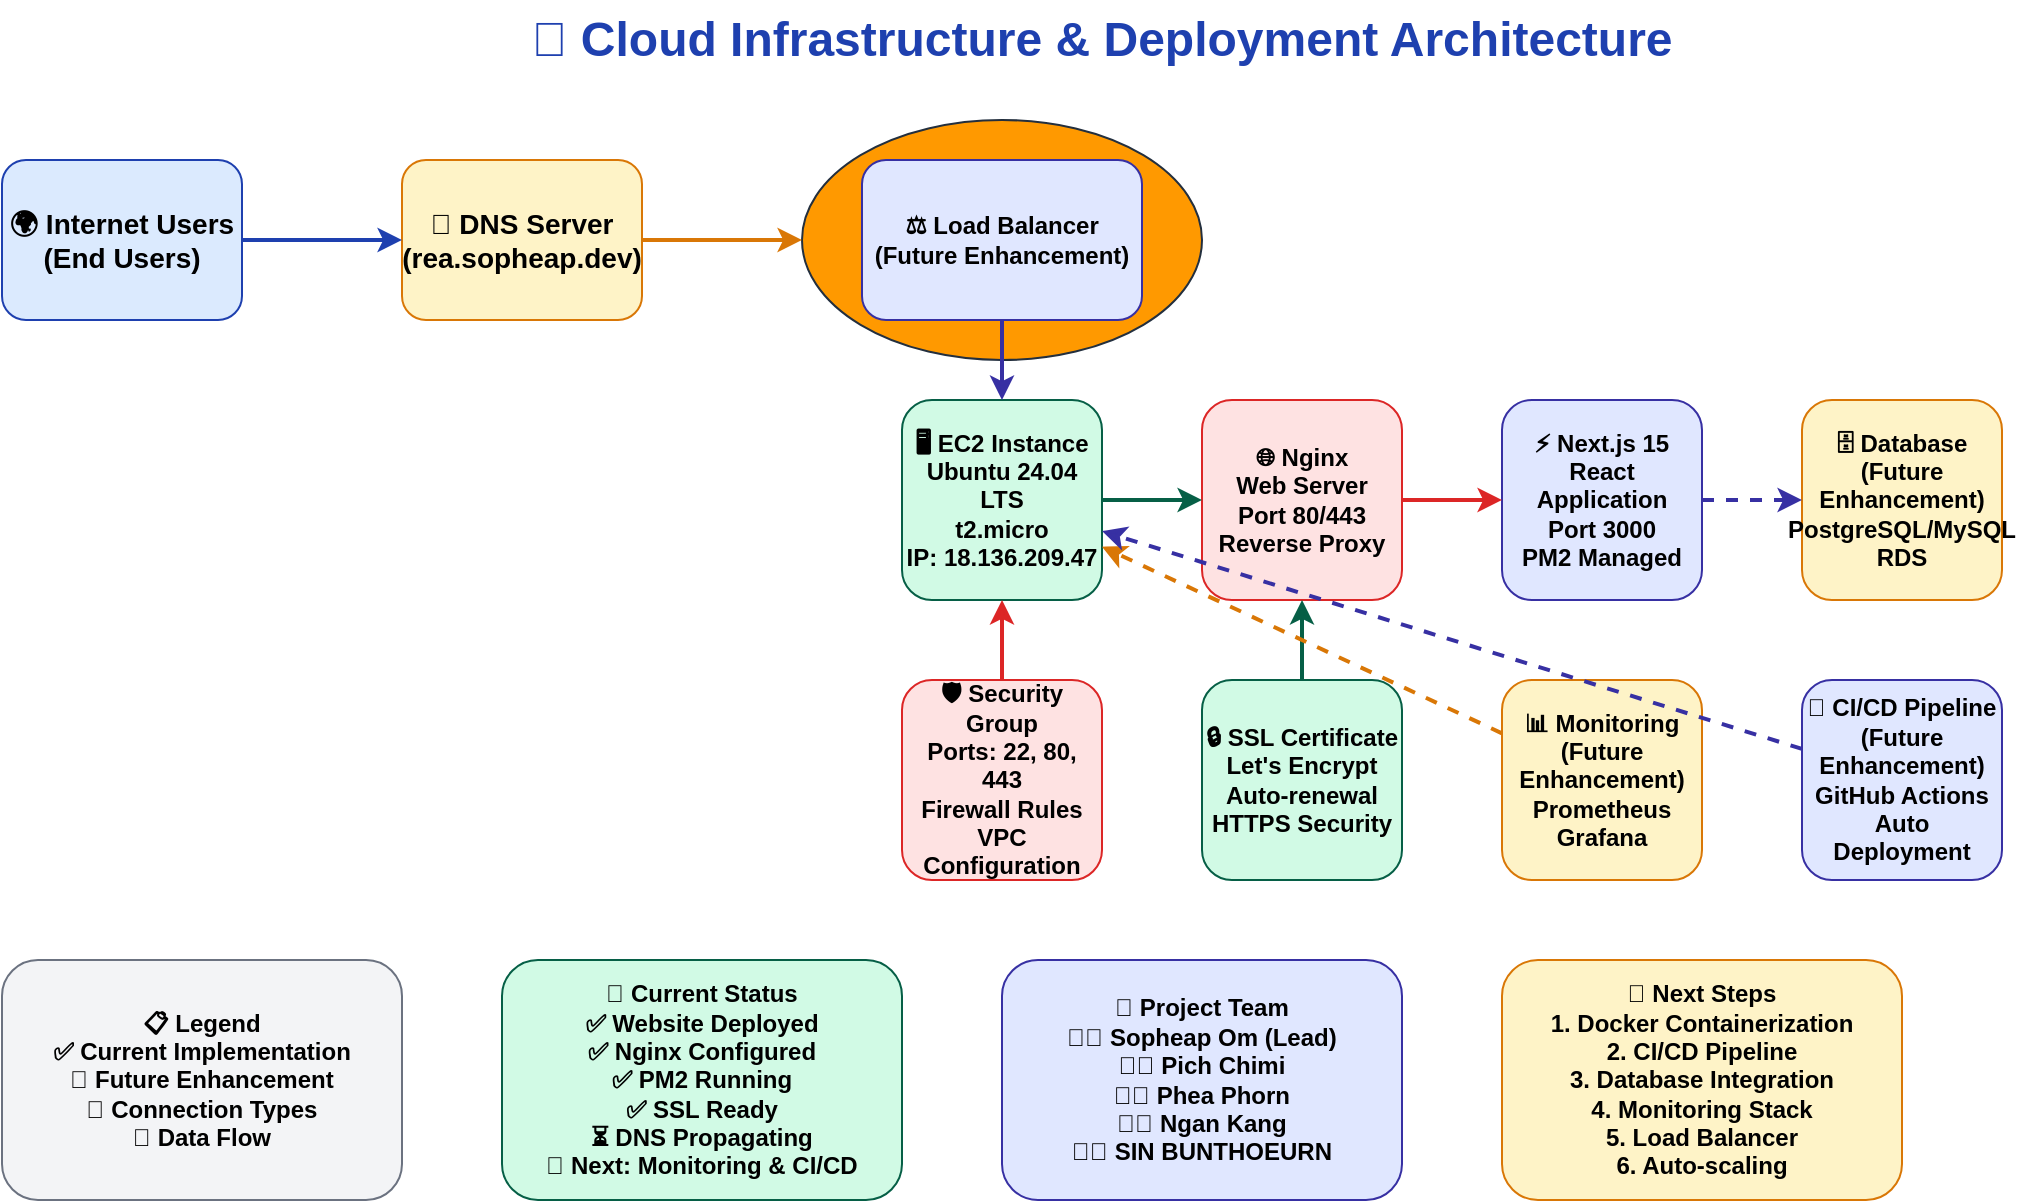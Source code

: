 <?xml version="1.0" encoding="UTF-8"?>
<mxfile version="22.1.16" type="device">
  <diagram name="Infrastructure Architecture" id="infrastructure-diagram">
    <mxGraphModel dx="1422" dy="794" grid="1" gridSize="10" guides="1" tooltips="1" connect="1" arrows="1" fold="1" page="1" pageScale="1" pageWidth="1169" pageHeight="827" math="0" shadow="0">
      <root>
        <mxCell id="0" />
        <mxCell id="1" parent="0" />
        
        <!-- Title -->
        <mxCell id="title" value="🚀 Cloud Infrastructure &amp; Deployment Architecture" style="text;html=1;strokeColor=none;fillColor=none;align=center;verticalAlign=middle;whiteSpace=wrap;rounded=0;fontSize=24;fontStyle=1;fontColor=#1E40AF;" vertex="1" parent="1">
          <mxGeometry x="200" y="20" width="800" height="40" as="geometry" />
        </mxCell>
        
        <!-- Internet Users -->
        <mxCell id="users" value="🌍 Internet Users&lt;br&gt;(End Users)" style="rounded=1;whiteSpace=wrap;html=1;fillColor=#DBEAFE;strokeColor=#1E40AF;fontSize=14;fontStyle=1;" vertex="1" parent="1">
          <mxGeometry x="50" y="100" width="120" height="80" as="geometry" />
        </mxCell>
        
        <!-- DNS -->
        <mxCell id="dns" value="📡 DNS Server&lt;br&gt;(rea.sopheap.dev)" style="rounded=1;whiteSpace=wrap;html=1;fillColor=#FEF3C7;strokeColor=#D97706;fontSize=14;fontStyle=1;" vertex="1" parent="1">
          <mxGeometry x="250" y="100" width="120" height="80" as="geometry" />
        </mxCell>
        
        <!-- AWS Cloud -->
        <mxCell id="aws-cloud" value="☁️ AWS Cloud" style="ellipse;whiteSpace=wrap;html=1;fillColor=#FF9900;strokeColor=#232F3E;fontSize=16;fontStyle=1;fontColor=#FFFFFF;" vertex="1" parent="1">
          <mxGeometry x="450" y="80" width="200" height="120" as="geometry" />
        </mxCell>
        
        <!-- Load Balancer -->
        <mxCell id="lb" value="⚖️ Load Balancer&lt;br&gt;(Future Enhancement)" style="rounded=1;whiteSpace=wrap;html=1;fillColor=#E0E7FF;strokeColor=#3730A3;fontSize=12;fontStyle=1;" vertex="1" parent="1">
          <mxGeometry x="480" y="100" width="140" height="80" as="geometry" />
        </mxCell>
        
        <!-- EC2 Instance -->
        <mxCell id="ec2" value="🖥️ EC2 Instance&lt;br&gt;Ubuntu 24.04 LTS&lt;br&gt;t2.micro&lt;br&gt;IP: 18.136.209.47" style="rounded=1;whiteSpace=wrap;html=1;fillColor=#D1FAE5;strokeColor=#065F46;fontSize=12;fontStyle=1;" vertex="1" parent="1">
          <mxGeometry x="500" y="220" width="100" height="100" as="geometry" />
        </mxCell>
        
        <!-- Nginx -->
        <mxCell id="nginx" value="🌐 Nginx&lt;br&gt;Web Server&lt;br&gt;Port 80/443&lt;br&gt;Reverse Proxy" style="rounded=1;whiteSpace=wrap;html=1;fillColor=#FEE2E2;strokeColor=#DC2626;fontSize=12;fontStyle=1;" vertex="1" parent="1">
          <mxGeometry x="650" y="220" width="100" height="100" as="geometry" />
        </mxCell>
        
        <!-- Next.js App -->
        <mxCell id="nextjs" value="⚡ Next.js 15&lt;br&gt;React Application&lt;br&gt;Port 3000&lt;br&gt;PM2 Managed" style="rounded=1;whiteSpace=wrap;html=1;fillColor=#E0E7FF;strokeColor=#3730A3;fontSize=12;fontStyle=1;" vertex="1" parent="1">
          <mxGeometry x="800" y="220" width="100" height="100" as="geometry" />
        </mxCell>
        
        <!-- Database (Future) -->
        <mxCell id="db" value="🗄️ Database&lt;br&gt;(Future Enhancement)&lt;br&gt;PostgreSQL/MySQL&lt;br&gt;RDS" style="rounded=1;whiteSpace=wrap;html=1;fillColor=#FEF3C7;strokeColor=#D97706;fontSize=12;fontStyle=1;" vertex="1" parent="1">
          <mxGeometry x="950" y="220" width="100" height="100" as="geometry" />
        </mxCell>
        
        <!-- Security Group -->
        <mxCell id="security" value="🛡️ Security Group&lt;br&gt;Ports: 22, 80, 443&lt;br&gt;Firewall Rules&lt;br&gt;VPC Configuration" style="rounded=1;whiteSpace=wrap;html=1;fillColor=#FEE2E2;strokeColor=#DC2626;fontSize=12;fontStyle=1;" vertex="1" parent="1">
          <mxGeometry x="500" y="360" width="100" height="100" as="geometry" />
        </mxCell>
        
        <!-- SSL Certificate -->
        <mxCell id="ssl" value="🔒 SSL Certificate&lt;br&gt;Let's Encrypt&lt;br&gt;Auto-renewal&lt;br&gt;HTTPS Security" style="rounded=1;whiteSpace=wrap;html=1;fillColor=#D1FAE5;strokeColor=#065F46;fontSize=12;fontStyle=1;" vertex="1" parent="1">
          <mxGeometry x="650" y="360" width="100" height="100" as="geometry" />
        </mxCell>
        
        <!-- Monitoring -->
        <mxCell id="monitoring" value="📊 Monitoring&lt;br&gt;(Future Enhancement)&lt;br&gt;Prometheus&lt;br&gt;Grafana" style="rounded=1;whiteSpace=wrap;html=1;fillColor=#FEF3C7;strokeColor=#D97706;fontSize=12;fontStyle=1;" vertex="1" parent="1">
          <mxGeometry x="800" y="360" width="100" height="100" as="geometry" />
        </mxCell>
        
        <!-- CI/CD Pipeline -->
        <mxCell id="cicd" value="🔄 CI/CD Pipeline&lt;br&gt;(Future Enhancement)&lt;br&gt;GitHub Actions&lt;br&gt;Auto Deployment" style="rounded=1;whiteSpace=wrap;html=1;fillColor=#E0E7FF;strokeColor=#3730A3;fontSize=12;fontStyle=1;" vertex="1" parent="1">
          <mxGeometry x="950" y="360" width="100" height="100" as="geometry" />
        </mxCell>
        
        <!-- Connections -->
        <!-- Users to DNS -->
        <mxCell id="conn1" value="" style="endArrow=classic;html=1;rounded=0;strokeWidth=2;strokeColor=#1E40AF;" edge="1" parent="1" source="users" target="dns">
          <mxGeometry width="50" height="50" relative="1" as="geometry">
            <mxPoint x="400" y="400" as="sourcePoint" />
            <mxPoint x="450" y="350" as="targetPoint" />
          </mxGeometry>
        </mxCell>
        
        <!-- DNS to AWS -->
        <mxCell id="conn2" value="" style="endArrow=classic;html=1;rounded=0;strokeWidth=2;strokeColor=#D97706;" edge="1" parent="1" source="dns" target="aws-cloud">
          <mxGeometry width="50" height="50" relative="1" as="geometry">
            <mxPoint x="400" y="400" as="sourcePoint" />
            <mxPoint x="450" y="350" as="targetPoint" />
          </mxGeometry>
        </mxCell>
        
        <!-- Load Balancer to EC2 -->
        <mxCell id="conn3" value="" style="endArrow=classic;html=1;rounded=0;strokeWidth=2;strokeColor=#3730A3;" edge="1" parent="1" source="lb" target="ec2">
          <mxGeometry width="50" height="50" relative="1" as="geometry">
            <mxPoint x="400" y="400" as="sourcePoint" />
            <mxPoint x="450" y="350" as="targetPoint" />
          </mxGeometry>
        </mxCell>
        
        <!-- EC2 to Nginx -->
        <mxCell id="conn4" value="" style="endArrow=classic;html=1;rounded=0;strokeWidth=2;strokeColor=#065F46;" edge="1" parent="1" source="ec2" target="nginx">
          <mxGeometry width="50" height="50" relative="1" as="geometry">
            <mxPoint x="400" y="400" as="sourcePoint" />
            <mxPoint x="450" y="350" as="targetPoint" />
          </mxGeometry>
        </mxCell>
        
        <!-- Nginx to Next.js -->
        <mxCell id="conn5" value="" style="endArrow=classic;html=1;rounded=0;strokeWidth=2;strokeColor=#DC2626;" edge="1" parent="1" source="nginx" target="nextjs">
          <mxGeometry width="50" height="50" relative="1" as="geometry">
            <mxPoint x="400" y="400" as="sourcePoint" />
            <mxPoint x="450" y="350" as="targetPoint" />
          </mxGeometry>
        </mxCell>
        
        <!-- Next.js to Database -->
        <mxCell id="conn6" value="" style="endArrow=classic;html=1;rounded=0;strokeWidth=2;strokeColor=#3730A3;dashed=1;" edge="1" parent="1" source="nextjs" target="db">
          <mxGeometry width="50" height="50" relative="1" as="geometry">
            <mxPoint x="400" y="400" as="sourcePoint" />
            <mxPoint x="450" y="350" as="targetPoint" />
          </mxGeometry>
        </mxCell>
        
        <!-- Security Group to EC2 -->
        <mxCell id="conn7" value="" style="endArrow=classic;html=1;rounded=0;strokeWidth=2;strokeColor=#DC2626;" edge="1" parent="1" source="security" target="ec2">
          <mxGeometry width="50" height="50" relative="1" as="geometry">
            <mxPoint x="400" y="400" as="sourcePoint" />
            <mxPoint x="450" y="350" as="targetPoint" />
          </mxGeometry>
        </mxCell>
        
        <!-- SSL to Nginx -->
        <mxCell id="conn8" value="" style="endArrow=classic;html=1;rounded=0;strokeWidth=2;strokeColor=#065F46;" edge="1" parent="1" source="ssl" target="nginx">
          <mxGeometry width="50" height="50" relative="1" as="geometry">
            <mxPoint x="400" y="400" as="sourcePoint" />
            <mxPoint x="450" y="350" as="targetPoint" />
          </mxGeometry>
        </mxCell>
        
        <!-- Monitoring to EC2 -->
        <mxCell id="conn9" value="" style="endArrow=classic;html=1;rounded=0;strokeWidth=2;strokeColor=#D97706;dashed=1;" edge="1" parent="1" source="monitoring" target="ec2">
          <mxGeometry width="50" height="50" relative="1" as="geometry">
            <mxPoint x="400" y="400" as="sourcePoint" />
            <mxPoint x="450" y="350" as="targetPoint" />
          </mxGeometry>
        </mxCell>
        
        <!-- CI/CD to EC2 -->
        <mxCell id="conn10" value="" style="endArrow=classic;html=1;rounded=0;strokeWidth=2;strokeColor=#3730A3;dashed=1;" edge="1" parent="1" source="cicd" target="ec2">
          <mxGeometry width="50" height="50" relative="1" as="geometry">
            <mxPoint x="400" y="400" as="sourcePoint" />
            <mxPoint x="450" y="350" as="targetPoint" />
          </mxGeometry>
        </mxCell>
        
        <!-- Legend -->
        <mxCell id="legend" value="📋 Legend&lt;br&gt;✅ Current Implementation&lt;br&gt;🚀 Future Enhancement&lt;br&gt;🔗 Connection Types&lt;br&gt;🔄 Data Flow" style="rounded=1;whiteSpace=wrap;html=1;fillColor=#F3F4F6;strokeColor=#6B7280;fontSize=12;fontStyle=1;" vertex="1" parent="1">
          <mxGeometry x="50" y="500" width="200" height="120" as="geometry" />
        </mxCell>
        
        <!-- Current Status -->
        <mxCell id="status" value="🎯 Current Status&lt;br&gt;✅ Website Deployed&lt;br&gt;✅ Nginx Configured&lt;br&gt;✅ PM2 Running&lt;br&gt;✅ SSL Ready&lt;br&gt;⏳ DNS Propagating&lt;br&gt;🚀 Next: Monitoring &amp; CI/CD" style="rounded=1;whiteSpace=wrap;html=1;fillColor=#D1FAE5;strokeColor=#065F46;fontSize=12;fontStyle=1;" vertex="1" parent="1">
          <mxGeometry x="300" y="500" width="200" height="120" as="geometry" />
        </mxCell>
        
        <!-- Team Info -->
        <mxCell id="team" value="👥 Project Team&lt;br&gt;👨‍💻 Sopheap Om (Lead)&lt;br&gt;👨‍💻 Pich Chimi&lt;br&gt;👨‍💻 Phea Phorn&lt;br&gt;👨‍💻 Ngan Kang&lt;br&gt;👨‍🏫 SIN BUNTHOEURN" style="rounded=1;whiteSpace=wrap;html=1;fillColor=#E0E7FF;strokeColor=#3730A3;fontSize=12;fontStyle=1;" vertex="1" parent="1">
          <mxGeometry x="550" y="500" width="200" height="120" as="geometry" />
        </mxCell>
        
        <!-- Next Steps -->
        <mxCell id="next" value="🚀 Next Steps&lt;br&gt;1. Docker Containerization&lt;br&gt;2. CI/CD Pipeline&lt;br&gt;3. Database Integration&lt;br&gt;4. Monitoring Stack&lt;br&gt;5. Load Balancer&lt;br&gt;6. Auto-scaling" style="rounded=1;whiteSpace=wrap;html=1;fillColor=#FEF3C7;strokeColor=#D97706;fontSize=12;fontStyle=1;" vertex="1" parent="1">
          <mxGeometry x="800" y="500" width="200" height="120" as="geometry" />
        </mxCell>
        
      </root>
    </mxGraphModel>
  </diagram>
</mxfile>
